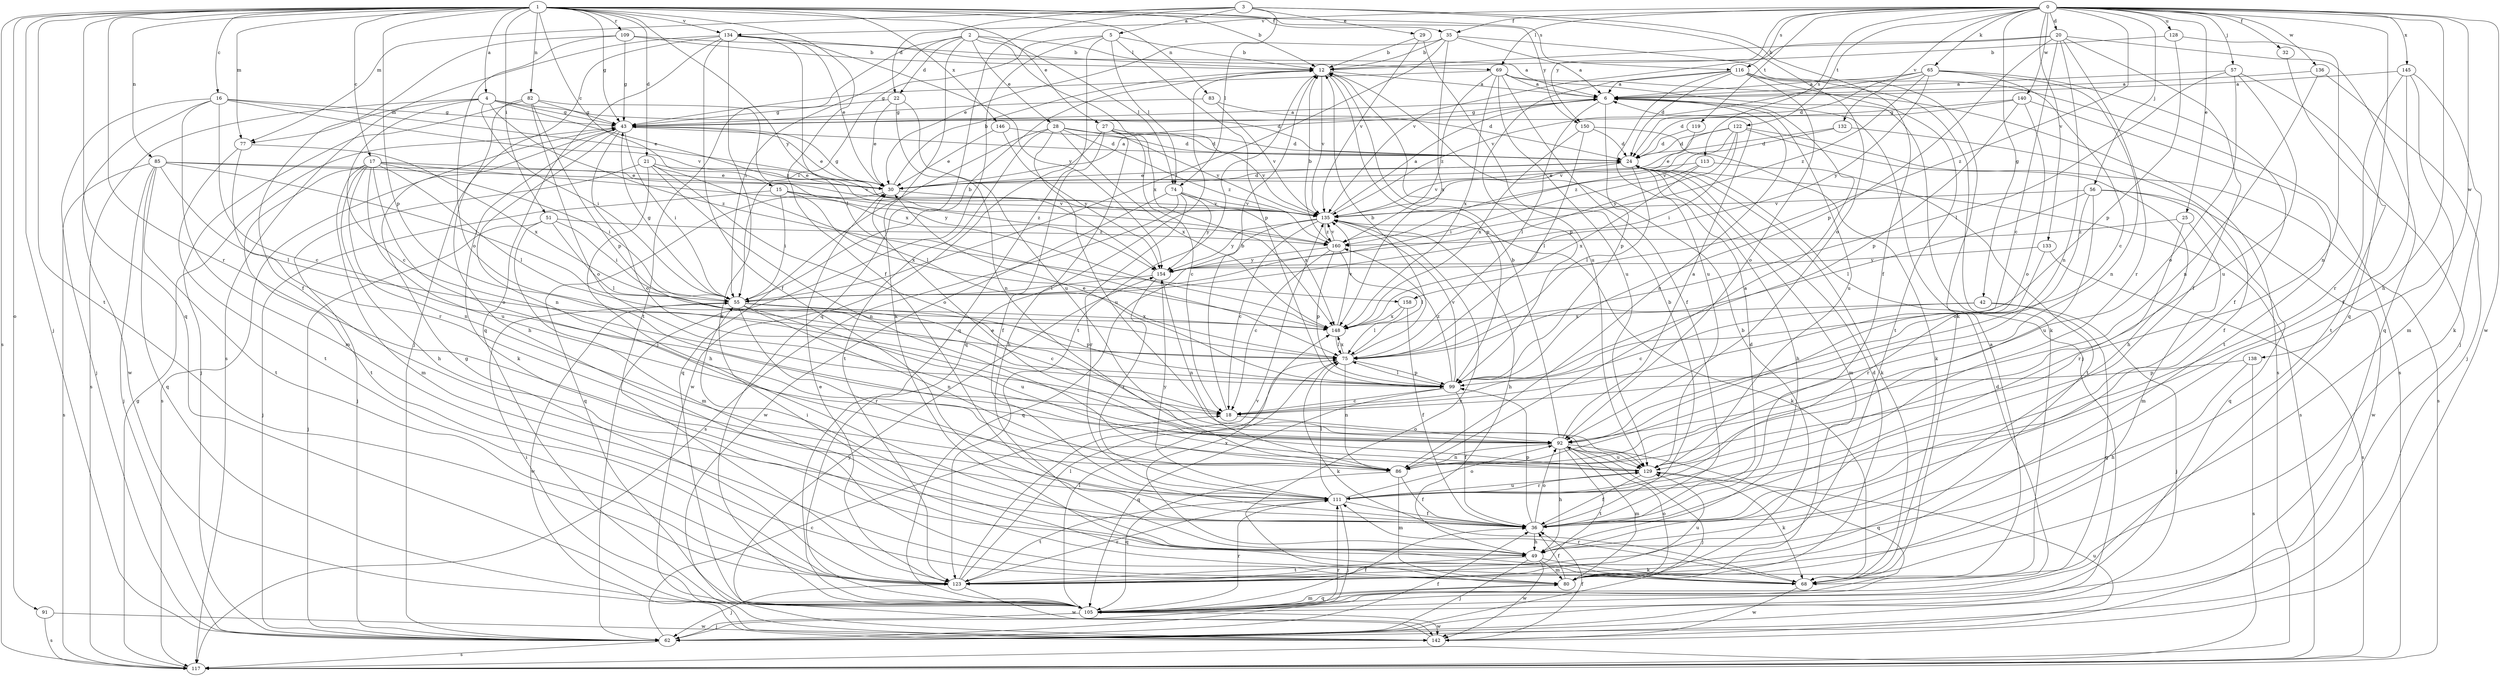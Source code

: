 strict digraph  {
0;
1;
2;
3;
4;
5;
6;
12;
15;
16;
17;
18;
20;
21;
22;
24;
25;
27;
28;
29;
30;
32;
35;
36;
42;
43;
49;
51;
55;
56;
57;
62;
65;
68;
69;
74;
75;
77;
80;
82;
83;
85;
86;
91;
92;
99;
105;
109;
111;
113;
116;
117;
119;
122;
123;
128;
129;
132;
133;
134;
135;
136;
138;
140;
142;
145;
146;
148;
150;
154;
158;
160;
0 -> 20  [label=d];
0 -> 25  [label=e];
0 -> 32  [label=f];
0 -> 35  [label=f];
0 -> 42  [label=g];
0 -> 49  [label=h];
0 -> 56  [label=j];
0 -> 57  [label=j];
0 -> 65  [label=k];
0 -> 69  [label=l];
0 -> 105  [label=q];
0 -> 113  [label=s];
0 -> 116  [label=s];
0 -> 119  [label=t];
0 -> 122  [label=t];
0 -> 128  [label=u];
0 -> 132  [label=v];
0 -> 133  [label=v];
0 -> 134  [label=v];
0 -> 136  [label=w];
0 -> 138  [label=w];
0 -> 140  [label=w];
0 -> 142  [label=w];
0 -> 145  [label=x];
0 -> 150  [label=y];
0 -> 158  [label=z];
1 -> 4  [label=a];
1 -> 12  [label=b];
1 -> 15  [label=c];
1 -> 16  [label=c];
1 -> 17  [label=c];
1 -> 21  [label=d];
1 -> 27  [label=e];
1 -> 35  [label=f];
1 -> 36  [label=f];
1 -> 43  [label=g];
1 -> 51  [label=i];
1 -> 62  [label=j];
1 -> 77  [label=m];
1 -> 82  [label=n];
1 -> 83  [label=n];
1 -> 85  [label=n];
1 -> 91  [label=o];
1 -> 99  [label=p];
1 -> 105  [label=q];
1 -> 109  [label=r];
1 -> 111  [label=r];
1 -> 116  [label=s];
1 -> 117  [label=s];
1 -> 123  [label=t];
1 -> 134  [label=v];
1 -> 146  [label=x];
1 -> 150  [label=y];
1 -> 154  [label=y];
2 -> 22  [label=d];
2 -> 28  [label=e];
2 -> 55  [label=i];
2 -> 68  [label=k];
2 -> 69  [label=l];
2 -> 74  [label=l];
2 -> 123  [label=t];
2 -> 148  [label=x];
3 -> 5  [label=a];
3 -> 22  [label=d];
3 -> 29  [label=e];
3 -> 36  [label=f];
3 -> 74  [label=l];
3 -> 77  [label=m];
3 -> 92  [label=o];
3 -> 105  [label=q];
4 -> 18  [label=c];
4 -> 24  [label=d];
4 -> 43  [label=g];
4 -> 55  [label=i];
4 -> 77  [label=m];
4 -> 117  [label=s];
4 -> 158  [label=z];
4 -> 160  [label=z];
5 -> 12  [label=b];
5 -> 55  [label=i];
5 -> 62  [label=j];
5 -> 74  [label=l];
5 -> 99  [label=p];
5 -> 105  [label=q];
6 -> 43  [label=g];
6 -> 75  [label=l];
6 -> 86  [label=n];
6 -> 99  [label=p];
6 -> 129  [label=u];
12 -> 6  [label=a];
12 -> 99  [label=p];
12 -> 105  [label=q];
12 -> 123  [label=t];
12 -> 135  [label=v];
15 -> 55  [label=i];
15 -> 62  [label=j];
15 -> 135  [label=v];
15 -> 148  [label=x];
15 -> 160  [label=z];
16 -> 18  [label=c];
16 -> 30  [label=e];
16 -> 43  [label=g];
16 -> 62  [label=j];
16 -> 80  [label=m];
16 -> 135  [label=v];
16 -> 142  [label=w];
17 -> 30  [label=e];
17 -> 49  [label=h];
17 -> 55  [label=i];
17 -> 75  [label=l];
17 -> 80  [label=m];
17 -> 86  [label=n];
17 -> 92  [label=o];
17 -> 123  [label=t];
17 -> 129  [label=u];
17 -> 154  [label=y];
18 -> 12  [label=b];
18 -> 92  [label=o];
20 -> 12  [label=b];
20 -> 18  [label=c];
20 -> 36  [label=f];
20 -> 86  [label=n];
20 -> 99  [label=p];
20 -> 105  [label=q];
20 -> 111  [label=r];
20 -> 135  [label=v];
21 -> 30  [label=e];
21 -> 49  [label=h];
21 -> 62  [label=j];
21 -> 75  [label=l];
21 -> 86  [label=n];
21 -> 92  [label=o];
22 -> 30  [label=e];
22 -> 43  [label=g];
22 -> 86  [label=n];
22 -> 129  [label=u];
24 -> 30  [label=e];
24 -> 49  [label=h];
24 -> 68  [label=k];
24 -> 75  [label=l];
24 -> 80  [label=m];
24 -> 117  [label=s];
24 -> 135  [label=v];
25 -> 80  [label=m];
25 -> 111  [label=r];
25 -> 160  [label=z];
27 -> 18  [label=c];
27 -> 24  [label=d];
27 -> 36  [label=f];
27 -> 49  [label=h];
27 -> 135  [label=v];
27 -> 142  [label=w];
28 -> 24  [label=d];
28 -> 105  [label=q];
28 -> 123  [label=t];
28 -> 129  [label=u];
28 -> 135  [label=v];
28 -> 148  [label=x];
28 -> 160  [label=z];
29 -> 12  [label=b];
29 -> 129  [label=u];
29 -> 135  [label=v];
30 -> 6  [label=a];
30 -> 12  [label=b];
30 -> 24  [label=d];
30 -> 43  [label=g];
30 -> 105  [label=q];
30 -> 135  [label=v];
32 -> 62  [label=j];
35 -> 6  [label=a];
35 -> 12  [label=b];
35 -> 30  [label=e];
35 -> 55  [label=i];
35 -> 68  [label=k];
35 -> 148  [label=x];
36 -> 12  [label=b];
36 -> 24  [label=d];
36 -> 49  [label=h];
36 -> 55  [label=i];
36 -> 92  [label=o];
36 -> 99  [label=p];
42 -> 18  [label=c];
42 -> 62  [label=j];
42 -> 105  [label=q];
42 -> 148  [label=x];
43 -> 6  [label=a];
43 -> 24  [label=d];
43 -> 30  [label=e];
43 -> 55  [label=i];
43 -> 68  [label=k];
43 -> 86  [label=n];
43 -> 92  [label=o];
43 -> 117  [label=s];
49 -> 62  [label=j];
49 -> 68  [label=k];
49 -> 80  [label=m];
49 -> 123  [label=t];
49 -> 142  [label=w];
49 -> 148  [label=x];
51 -> 55  [label=i];
51 -> 62  [label=j];
51 -> 75  [label=l];
51 -> 80  [label=m];
51 -> 160  [label=z];
55 -> 12  [label=b];
55 -> 18  [label=c];
55 -> 43  [label=g];
55 -> 86  [label=n];
55 -> 99  [label=p];
55 -> 111  [label=r];
55 -> 129  [label=u];
55 -> 142  [label=w];
55 -> 148  [label=x];
56 -> 75  [label=l];
56 -> 92  [label=o];
56 -> 105  [label=q];
56 -> 129  [label=u];
56 -> 135  [label=v];
56 -> 142  [label=w];
57 -> 6  [label=a];
57 -> 75  [label=l];
57 -> 92  [label=o];
57 -> 123  [label=t];
57 -> 129  [label=u];
62 -> 18  [label=c];
62 -> 36  [label=f];
62 -> 111  [label=r];
62 -> 117  [label=s];
65 -> 6  [label=a];
65 -> 18  [label=c];
65 -> 24  [label=d];
65 -> 36  [label=f];
65 -> 86  [label=n];
65 -> 135  [label=v];
65 -> 154  [label=y];
65 -> 160  [label=z];
68 -> 6  [label=a];
68 -> 111  [label=r];
68 -> 142  [label=w];
69 -> 6  [label=a];
69 -> 36  [label=f];
69 -> 43  [label=g];
69 -> 62  [label=j];
69 -> 117  [label=s];
69 -> 129  [label=u];
69 -> 148  [label=x];
69 -> 160  [label=z];
74 -> 111  [label=r];
74 -> 117  [label=s];
74 -> 135  [label=v];
74 -> 142  [label=w];
74 -> 148  [label=x];
74 -> 154  [label=y];
75 -> 12  [label=b];
75 -> 68  [label=k];
75 -> 86  [label=n];
75 -> 99  [label=p];
75 -> 148  [label=x];
77 -> 111  [label=r];
77 -> 123  [label=t];
77 -> 148  [label=x];
80 -> 12  [label=b];
80 -> 24  [label=d];
80 -> 36  [label=f];
80 -> 92  [label=o];
80 -> 105  [label=q];
80 -> 135  [label=v];
82 -> 43  [label=g];
82 -> 49  [label=h];
82 -> 62  [label=j];
82 -> 92  [label=o];
82 -> 99  [label=p];
82 -> 148  [label=x];
83 -> 24  [label=d];
83 -> 43  [label=g];
83 -> 135  [label=v];
85 -> 30  [label=e];
85 -> 55  [label=i];
85 -> 62  [label=j];
85 -> 75  [label=l];
85 -> 105  [label=q];
85 -> 117  [label=s];
85 -> 123  [label=t];
85 -> 135  [label=v];
86 -> 6  [label=a];
86 -> 36  [label=f];
86 -> 80  [label=m];
86 -> 105  [label=q];
91 -> 117  [label=s];
91 -> 142  [label=w];
92 -> 6  [label=a];
92 -> 12  [label=b];
92 -> 49  [label=h];
92 -> 62  [label=j];
92 -> 80  [label=m];
92 -> 86  [label=n];
92 -> 105  [label=q];
92 -> 123  [label=t];
92 -> 129  [label=u];
99 -> 18  [label=c];
99 -> 30  [label=e];
99 -> 36  [label=f];
99 -> 75  [label=l];
99 -> 105  [label=q];
99 -> 135  [label=v];
99 -> 160  [label=z];
105 -> 24  [label=d];
105 -> 36  [label=f];
105 -> 55  [label=i];
105 -> 62  [label=j];
105 -> 75  [label=l];
105 -> 80  [label=m];
105 -> 111  [label=r];
105 -> 142  [label=w];
109 -> 6  [label=a];
109 -> 12  [label=b];
109 -> 36  [label=f];
109 -> 43  [label=g];
109 -> 92  [label=o];
111 -> 36  [label=f];
111 -> 62  [label=j];
111 -> 75  [label=l];
111 -> 92  [label=o];
111 -> 123  [label=t];
111 -> 129  [label=u];
111 -> 154  [label=y];
113 -> 30  [label=e];
113 -> 55  [label=i];
113 -> 123  [label=t];
113 -> 148  [label=x];
116 -> 6  [label=a];
116 -> 24  [label=d];
116 -> 68  [label=k];
116 -> 92  [label=o];
116 -> 99  [label=p];
116 -> 117  [label=s];
116 -> 123  [label=t];
116 -> 129  [label=u];
117 -> 43  [label=g];
119 -> 24  [label=d];
119 -> 135  [label=v];
122 -> 24  [label=d];
122 -> 30  [label=e];
122 -> 49  [label=h];
122 -> 55  [label=i];
122 -> 117  [label=s];
122 -> 154  [label=y];
122 -> 160  [label=z];
123 -> 30  [label=e];
123 -> 43  [label=g];
123 -> 62  [label=j];
123 -> 75  [label=l];
123 -> 111  [label=r];
123 -> 129  [label=u];
123 -> 135  [label=v];
123 -> 142  [label=w];
128 -> 12  [label=b];
128 -> 86  [label=n];
128 -> 99  [label=p];
129 -> 30  [label=e];
129 -> 36  [label=f];
129 -> 68  [label=k];
129 -> 111  [label=r];
132 -> 24  [label=d];
132 -> 36  [label=f];
132 -> 135  [label=v];
133 -> 111  [label=r];
133 -> 117  [label=s];
133 -> 154  [label=y];
134 -> 12  [label=b];
134 -> 30  [label=e];
134 -> 36  [label=f];
134 -> 62  [label=j];
134 -> 68  [label=k];
134 -> 75  [label=l];
134 -> 105  [label=q];
134 -> 117  [label=s];
134 -> 154  [label=y];
135 -> 6  [label=a];
135 -> 18  [label=c];
135 -> 49  [label=h];
135 -> 68  [label=k];
135 -> 105  [label=q];
135 -> 154  [label=y];
135 -> 160  [label=z];
136 -> 6  [label=a];
136 -> 62  [label=j];
136 -> 86  [label=n];
138 -> 49  [label=h];
138 -> 99  [label=p];
138 -> 117  [label=s];
140 -> 24  [label=d];
140 -> 43  [label=g];
140 -> 92  [label=o];
140 -> 99  [label=p];
140 -> 123  [label=t];
142 -> 36  [label=f];
142 -> 129  [label=u];
142 -> 154  [label=y];
145 -> 6  [label=a];
145 -> 36  [label=f];
145 -> 68  [label=k];
145 -> 80  [label=m];
145 -> 111  [label=r];
146 -> 24  [label=d];
146 -> 30  [label=e];
146 -> 154  [label=y];
148 -> 75  [label=l];
148 -> 135  [label=v];
150 -> 24  [label=d];
150 -> 68  [label=k];
150 -> 75  [label=l];
150 -> 148  [label=x];
154 -> 55  [label=i];
154 -> 86  [label=n];
154 -> 111  [label=r];
158 -> 36  [label=f];
158 -> 75  [label=l];
158 -> 148  [label=x];
160 -> 12  [label=b];
160 -> 18  [label=c];
160 -> 75  [label=l];
160 -> 99  [label=p];
160 -> 135  [label=v];
160 -> 154  [label=y];
}
